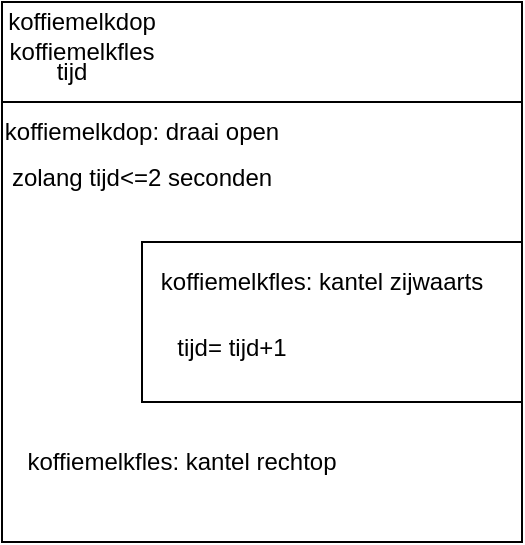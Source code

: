 <mxfile version="12.2.4" pages="1"><diagram id="VwrQlYqHBkdmklEmOdZv" name="Page-1"><mxGraphModel dx="720" dy="549" grid="1" gridSize="10" guides="1" tooltips="1" connect="1" arrows="1" fold="1" page="1" pageScale="1" pageWidth="850" pageHeight="1100" math="0" shadow="0"><root><mxCell id="0"/><mxCell id="1" parent="0"/><mxCell id="17" value="" style="rounded=0;whiteSpace=wrap;html=1;" parent="1" vertex="1"><mxGeometry x="160" y="70" width="260" height="270" as="geometry"/></mxCell><mxCell id="18" value="" style="rounded=0;whiteSpace=wrap;html=1;align=left;" parent="1" vertex="1"><mxGeometry x="160" y="70" width="260" height="50" as="geometry"/></mxCell><mxCell id="44" value="koffiemelkdop" style="text;html=1;strokeColor=none;fillColor=none;align=center;verticalAlign=middle;whiteSpace=wrap;rounded=0;" parent="1" vertex="1"><mxGeometry x="180" y="70" width="40" height="20" as="geometry"/></mxCell><mxCell id="45" value="koffiemelkfles" style="text;html=1;strokeColor=none;fillColor=none;align=center;verticalAlign=middle;whiteSpace=wrap;rounded=0;" parent="1" vertex="1"><mxGeometry x="180" y="85" width="40" height="20" as="geometry"/></mxCell><mxCell id="46" value="tijd" style="text;html=1;strokeColor=none;fillColor=none;align=center;verticalAlign=middle;whiteSpace=wrap;rounded=0;" parent="1" vertex="1"><mxGeometry x="180" y="97.5" width="30" height="15" as="geometry"/></mxCell><mxCell id="47" value="koffiemelkdop: draai open" style="text;html=1;strokeColor=none;fillColor=none;align=center;verticalAlign=middle;whiteSpace=wrap;rounded=0;" parent="1" vertex="1"><mxGeometry x="160" y="120" width="140" height="30" as="geometry"/></mxCell><mxCell id="49" value="&lt;span style=&quot;color: rgba(0 , 0 , 0 , 0) ; font-family: monospace ; font-size: 0px&quot;&gt;%3CmxGraphModel%3E%3Croot%3E%3CmxCell%20id%3D%220%22%2F%3E%3CmxCell%20id%3D%221%22%20parent%3D%220%22%2F%3E%3CmxCell%20id%3D%222%22%20value%3D%22tijd%22%20style%3D%22text%3Bhtml%3D1%3BstrokeColor%3Dnone%3BfillColor%3Dnone%3Balign%3Dcenter%3BverticalAlign%3Dmiddle%3BwhiteSpace%3Dwrap%3Brounded%3D0%3B%22%20vertex%3D%221%22%20parent%3D%221%22%3E%3CmxGeometry%20x%3D%22180%22%20y%3D%2297.5%22%20width%3D%2230%22%20height%3D%2215%22%20as%3D%22geometry%22%2F%3E%3C%2FmxCell%3E%3C%2Froot%3E%3C%2FmxGraphModel%3E&lt;/span&gt;" style="rounded=0;whiteSpace=wrap;html=1;" parent="1" vertex="1"><mxGeometry x="230" y="190" width="190" height="80" as="geometry"/></mxCell><mxCell id="50" value="zolang tijd&amp;lt;=2 seconden" style="text;html=1;strokeColor=none;fillColor=none;align=center;verticalAlign=middle;whiteSpace=wrap;rounded=0;" parent="1" vertex="1"><mxGeometry x="160" y="150" width="140" height="15" as="geometry"/></mxCell><mxCell id="48" value="koffiemelkfles: kantel zijwaarts" style="text;html=1;strokeColor=none;fillColor=none;align=center;verticalAlign=middle;whiteSpace=wrap;rounded=0;" parent="1" vertex="1"><mxGeometry x="230" y="200" width="180" height="20" as="geometry"/></mxCell><mxCell id="52" value="tijd= tijd+1" style="text;html=1;strokeColor=none;fillColor=none;align=center;verticalAlign=middle;whiteSpace=wrap;rounded=0;" parent="1" vertex="1"><mxGeometry x="240" y="235" width="70" height="15" as="geometry"/></mxCell><mxCell id="56" value="koffiemelkfles: kantel rechtop" style="text;html=1;strokeColor=none;fillColor=none;align=center;verticalAlign=middle;whiteSpace=wrap;rounded=0;" parent="1" vertex="1"><mxGeometry x="160" y="290" width="180" height="20" as="geometry"/></mxCell></root></mxGraphModel></diagram></mxfile>